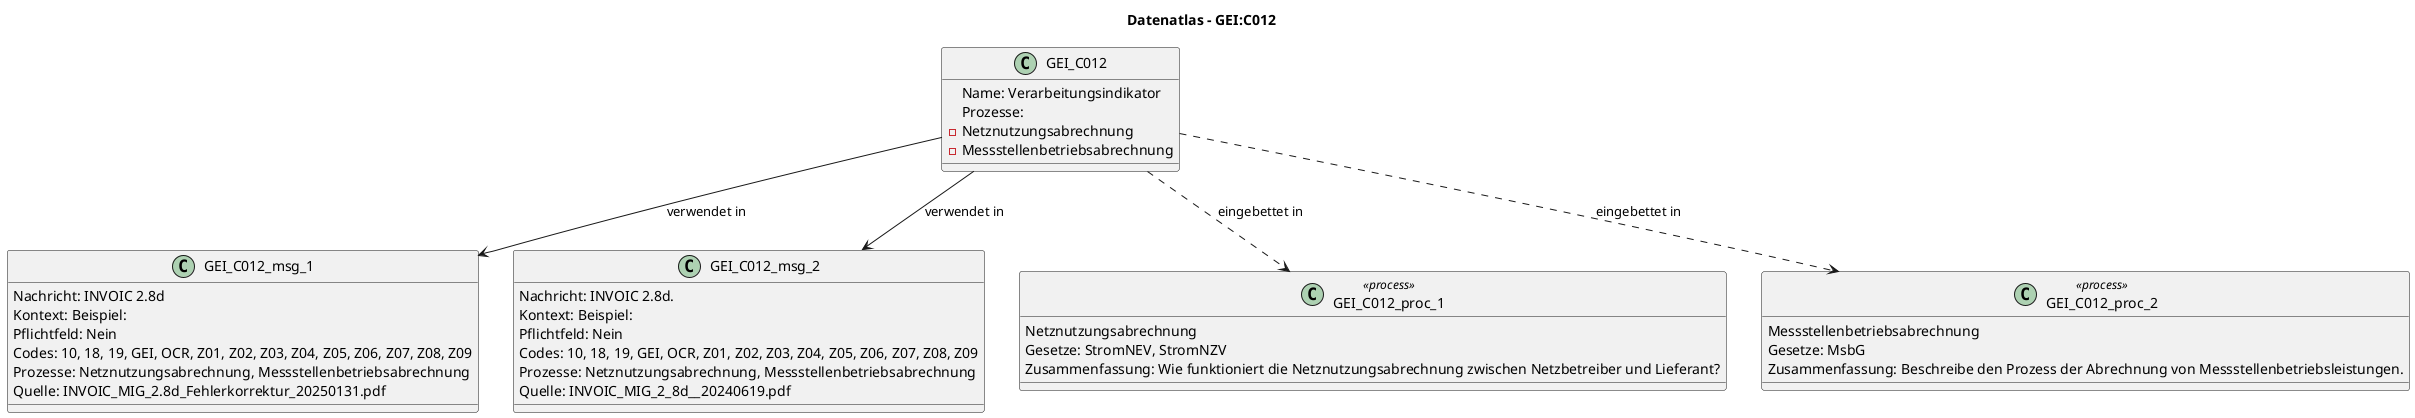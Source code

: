@startuml
title Datenatlas – GEI:C012
class GEI_C012 {
  Name: Verarbeitungsindikator
  Prozesse:
    - Netznutzungsabrechnung
    - Messstellenbetriebsabrechnung
}
class GEI_C012_msg_1 {
  Nachricht: INVOIC 2.8d
  Kontext: Beispiel:
  Pflichtfeld: Nein
  Codes: 10, 18, 19, GEI, OCR, Z01, Z02, Z03, Z04, Z05, Z06, Z07, Z08, Z09
  Prozesse: Netznutzungsabrechnung, Messstellenbetriebsabrechnung
  Quelle: INVOIC_MIG_2.8d_Fehlerkorrektur_20250131.pdf
}
GEI_C012 --> GEI_C012_msg_1 : verwendet in
class GEI_C012_msg_2 {
  Nachricht: INVOIC 2.8d.
  Kontext: Beispiel:
  Pflichtfeld: Nein
  Codes: 10, 18, 19, GEI, OCR, Z01, Z02, Z03, Z04, Z05, Z06, Z07, Z08, Z09
  Prozesse: Netznutzungsabrechnung, Messstellenbetriebsabrechnung
  Quelle: INVOIC_MIG_2_8d__20240619.pdf
}
GEI_C012 --> GEI_C012_msg_2 : verwendet in
class GEI_C012_proc_1 <<process>> {
  Netznutzungsabrechnung
  Gesetze: StromNEV, StromNZV
  Zusammenfassung: Wie funktioniert die Netznutzungsabrechnung zwischen Netzbetreiber und Lieferant?
}
GEI_C012 ..> GEI_C012_proc_1 : eingebettet in
class GEI_C012_proc_2 <<process>> {
  Messstellenbetriebsabrechnung
  Gesetze: MsbG
  Zusammenfassung: Beschreibe den Prozess der Abrechnung von Messstellenbetriebsleistungen.
}
GEI_C012 ..> GEI_C012_proc_2 : eingebettet in
@enduml